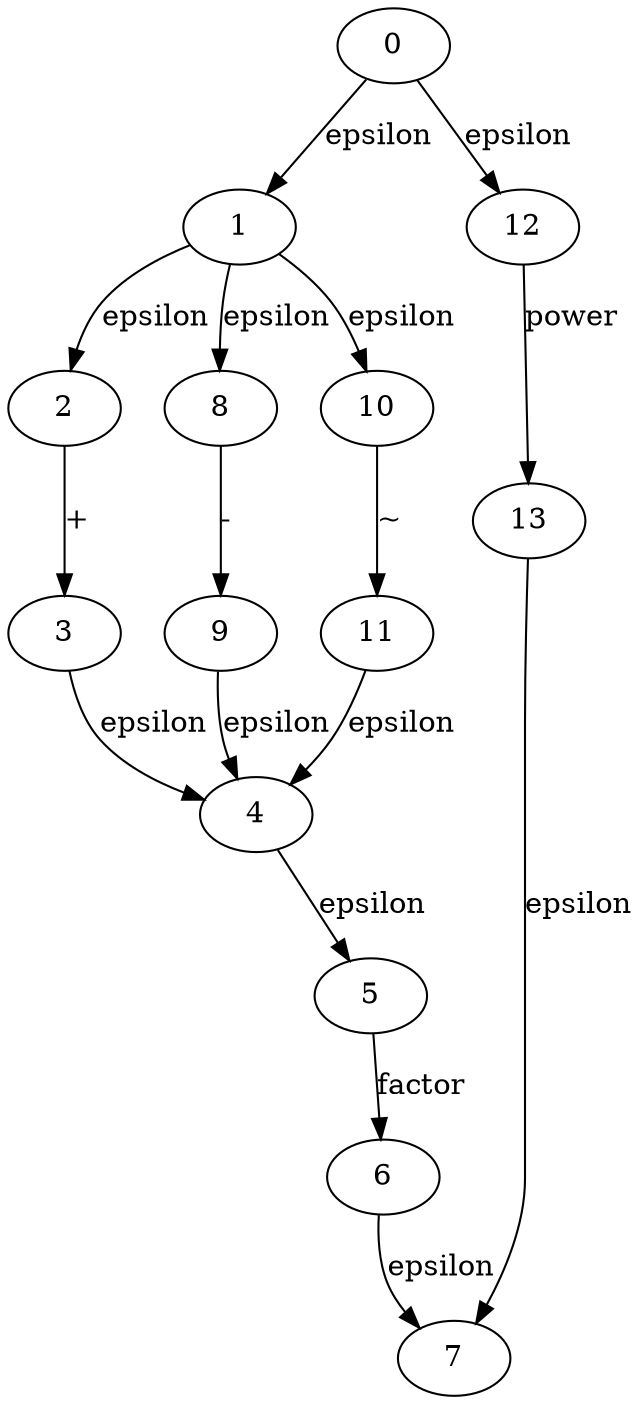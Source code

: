 

digraph factor {
  0->1[label=epsilon]
  1->2[label=epsilon]
  2->3[label="+"]
  3->4[label=epsilon]
  4->5[label=epsilon]
  5->6[label=factor]
  6->7[label=epsilon]
  1->8[label=epsilon]
  8->9[label="-"]
  9->4[label=epsilon]
  1->10[label=epsilon]
  10->11[label="~"]
  11->4[label=epsilon]
  0->12[label=epsilon]
  12->13[label=power]
  13->7[label=epsilon]
}
